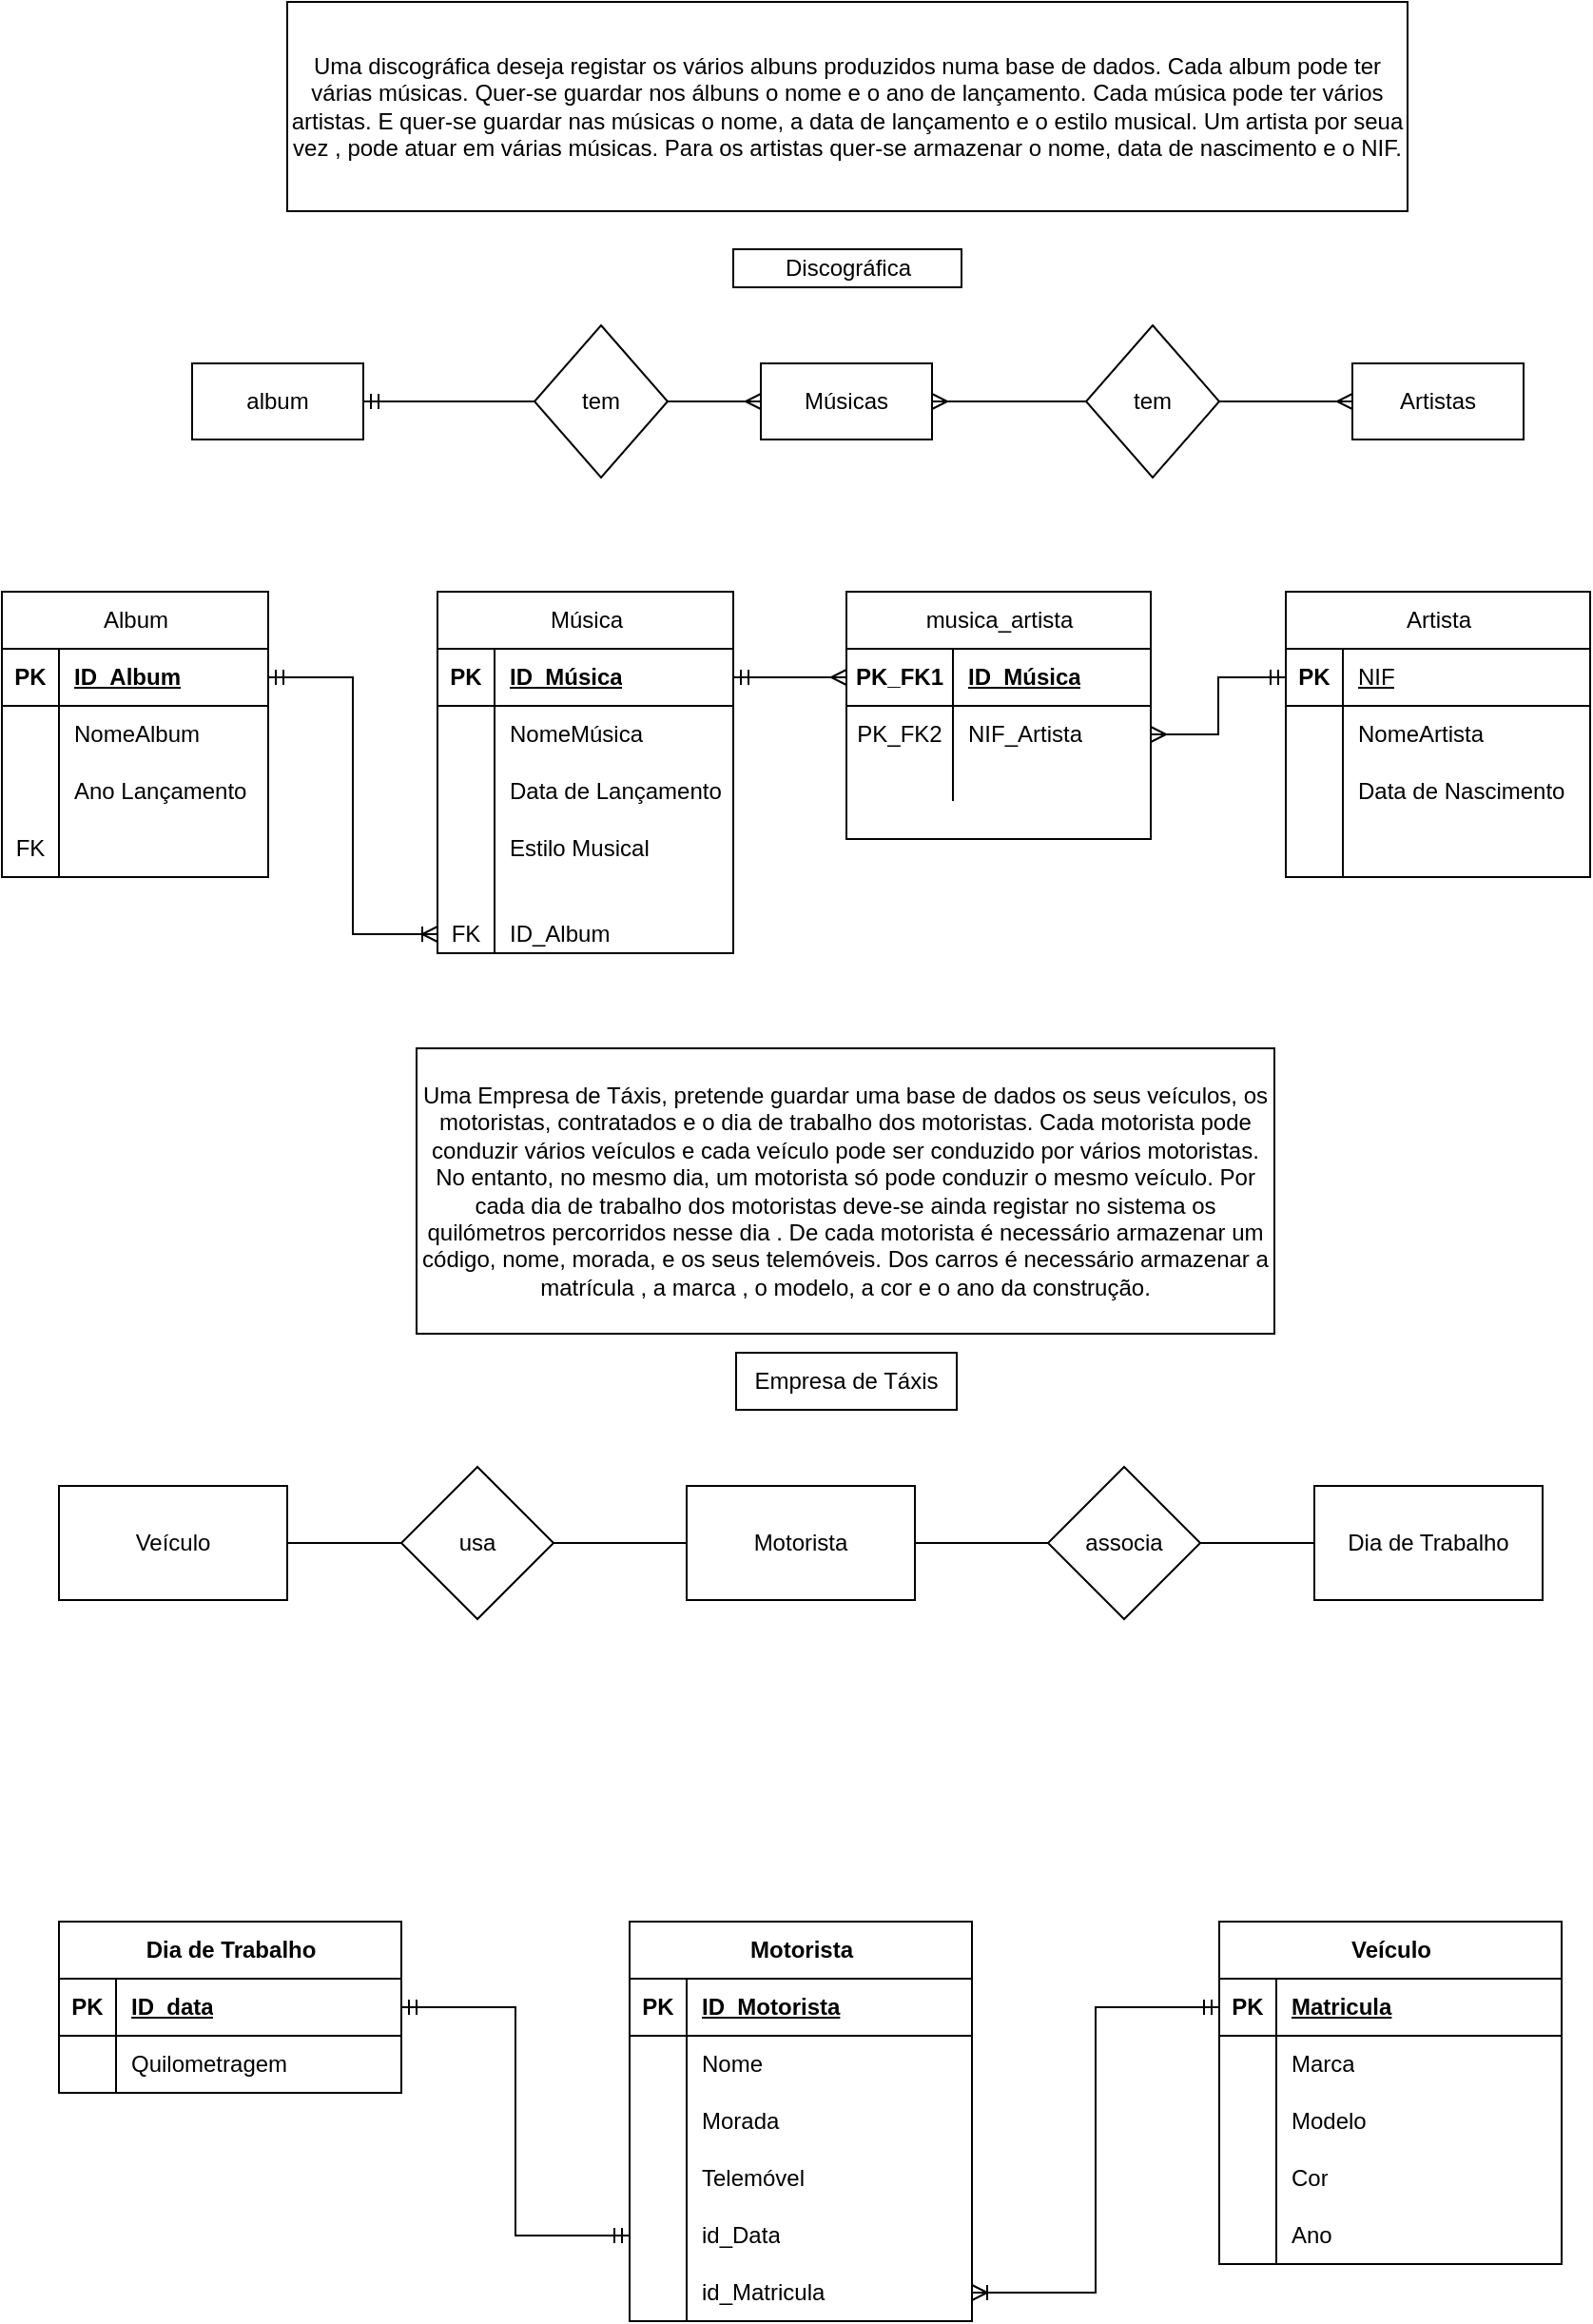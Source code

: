 <mxfile version="24.7.17">
  <diagram name="Página-1" id="7ifWbxD6DGBQljDdi_Ev">
    <mxGraphModel dx="1707" dy="434" grid="1" gridSize="10" guides="1" tooltips="1" connect="1" arrows="1" fold="1" page="1" pageScale="1" pageWidth="827" pageHeight="1169" math="0" shadow="0">
      <root>
        <mxCell id="0" />
        <mxCell id="1" parent="0" />
        <mxCell id="194zBz4yPMXIeNn44Lro-1" value="Uma discográfica deseja registar os vários albuns produzidos numa base de dados. Cada album pode ter várias músicas. Quer-se guardar nos álbuns o nome e o ano de lançamento. Cada música pode ter vários artistas. E quer-se guardar nas músicas o nome, a data de lançamento e o estilo musical. Um artista por seua vez , pode atuar em várias músicas. Para os artistas quer-se armazenar o nome, data de nascimento e o NIF." style="rounded=0;whiteSpace=wrap;html=1;" vertex="1" parent="1">
          <mxGeometry x="120" y="10" width="589" height="110" as="geometry" />
        </mxCell>
        <mxCell id="194zBz4yPMXIeNn44Lro-2" value="Discográfica" style="rounded=0;whiteSpace=wrap;html=1;" vertex="1" parent="1">
          <mxGeometry x="354.5" y="140" width="120" height="20" as="geometry" />
        </mxCell>
        <mxCell id="194zBz4yPMXIeNn44Lro-24" value="&lt;span style=&quot;font-weight: 400; text-wrap: wrap;&quot;&gt;Album&lt;/span&gt;" style="shape=table;startSize=30;container=1;collapsible=1;childLayout=tableLayout;fixedRows=1;rowLines=0;fontStyle=1;align=center;resizeLast=1;html=1;" vertex="1" parent="1">
          <mxGeometry x="-30" y="320" width="140" height="150" as="geometry" />
        </mxCell>
        <mxCell id="194zBz4yPMXIeNn44Lro-25" value="" style="shape=tableRow;horizontal=0;startSize=0;swimlaneHead=0;swimlaneBody=0;fillColor=none;collapsible=0;dropTarget=0;points=[[0,0.5],[1,0.5]];portConstraint=eastwest;top=0;left=0;right=0;bottom=1;" vertex="1" parent="194zBz4yPMXIeNn44Lro-24">
          <mxGeometry y="30" width="140" height="30" as="geometry" />
        </mxCell>
        <mxCell id="194zBz4yPMXIeNn44Lro-26" value="PK" style="shape=partialRectangle;connectable=0;fillColor=none;top=0;left=0;bottom=0;right=0;fontStyle=1;overflow=hidden;whiteSpace=wrap;html=1;" vertex="1" parent="194zBz4yPMXIeNn44Lro-25">
          <mxGeometry width="30" height="30" as="geometry">
            <mxRectangle width="30" height="30" as="alternateBounds" />
          </mxGeometry>
        </mxCell>
        <mxCell id="194zBz4yPMXIeNn44Lro-27" value="ID_Album" style="shape=partialRectangle;connectable=0;fillColor=none;top=0;left=0;bottom=0;right=0;align=left;spacingLeft=6;fontStyle=5;overflow=hidden;whiteSpace=wrap;html=1;" vertex="1" parent="194zBz4yPMXIeNn44Lro-25">
          <mxGeometry x="30" width="110" height="30" as="geometry">
            <mxRectangle width="110" height="30" as="alternateBounds" />
          </mxGeometry>
        </mxCell>
        <mxCell id="194zBz4yPMXIeNn44Lro-28" value="" style="shape=tableRow;horizontal=0;startSize=0;swimlaneHead=0;swimlaneBody=0;fillColor=none;collapsible=0;dropTarget=0;points=[[0,0.5],[1,0.5]];portConstraint=eastwest;top=0;left=0;right=0;bottom=0;" vertex="1" parent="194zBz4yPMXIeNn44Lro-24">
          <mxGeometry y="60" width="140" height="30" as="geometry" />
        </mxCell>
        <mxCell id="194zBz4yPMXIeNn44Lro-29" value="" style="shape=partialRectangle;connectable=0;fillColor=none;top=0;left=0;bottom=0;right=0;editable=1;overflow=hidden;whiteSpace=wrap;html=1;" vertex="1" parent="194zBz4yPMXIeNn44Lro-28">
          <mxGeometry width="30" height="30" as="geometry">
            <mxRectangle width="30" height="30" as="alternateBounds" />
          </mxGeometry>
        </mxCell>
        <mxCell id="194zBz4yPMXIeNn44Lro-30" value="NomeAlbum" style="shape=partialRectangle;connectable=0;fillColor=none;top=0;left=0;bottom=0;right=0;align=left;spacingLeft=6;overflow=hidden;whiteSpace=wrap;html=1;" vertex="1" parent="194zBz4yPMXIeNn44Lro-28">
          <mxGeometry x="30" width="110" height="30" as="geometry">
            <mxRectangle width="110" height="30" as="alternateBounds" />
          </mxGeometry>
        </mxCell>
        <mxCell id="194zBz4yPMXIeNn44Lro-31" value="" style="shape=tableRow;horizontal=0;startSize=0;swimlaneHead=0;swimlaneBody=0;fillColor=none;collapsible=0;dropTarget=0;points=[[0,0.5],[1,0.5]];portConstraint=eastwest;top=0;left=0;right=0;bottom=0;" vertex="1" parent="194zBz4yPMXIeNn44Lro-24">
          <mxGeometry y="90" width="140" height="30" as="geometry" />
        </mxCell>
        <mxCell id="194zBz4yPMXIeNn44Lro-32" value="" style="shape=partialRectangle;connectable=0;fillColor=none;top=0;left=0;bottom=0;right=0;editable=1;overflow=hidden;whiteSpace=wrap;html=1;" vertex="1" parent="194zBz4yPMXIeNn44Lro-31">
          <mxGeometry width="30" height="30" as="geometry">
            <mxRectangle width="30" height="30" as="alternateBounds" />
          </mxGeometry>
        </mxCell>
        <mxCell id="194zBz4yPMXIeNn44Lro-33" value="Ano Lançamento" style="shape=partialRectangle;connectable=0;fillColor=none;top=0;left=0;bottom=0;right=0;align=left;spacingLeft=6;overflow=hidden;whiteSpace=wrap;html=1;" vertex="1" parent="194zBz4yPMXIeNn44Lro-31">
          <mxGeometry x="30" width="110" height="30" as="geometry">
            <mxRectangle width="110" height="30" as="alternateBounds" />
          </mxGeometry>
        </mxCell>
        <mxCell id="194zBz4yPMXIeNn44Lro-34" value="" style="shape=tableRow;horizontal=0;startSize=0;swimlaneHead=0;swimlaneBody=0;fillColor=none;collapsible=0;dropTarget=0;points=[[0,0.5],[1,0.5]];portConstraint=eastwest;top=0;left=0;right=0;bottom=0;" vertex="1" parent="194zBz4yPMXIeNn44Lro-24">
          <mxGeometry y="120" width="140" height="30" as="geometry" />
        </mxCell>
        <mxCell id="194zBz4yPMXIeNn44Lro-35" value="FK" style="shape=partialRectangle;connectable=0;fillColor=none;top=0;left=0;bottom=0;right=0;editable=1;overflow=hidden;whiteSpace=wrap;html=1;" vertex="1" parent="194zBz4yPMXIeNn44Lro-34">
          <mxGeometry width="30" height="30" as="geometry">
            <mxRectangle width="30" height="30" as="alternateBounds" />
          </mxGeometry>
        </mxCell>
        <mxCell id="194zBz4yPMXIeNn44Lro-36" value="" style="shape=partialRectangle;connectable=0;fillColor=none;top=0;left=0;bottom=0;right=0;align=left;spacingLeft=6;overflow=hidden;whiteSpace=wrap;html=1;" vertex="1" parent="194zBz4yPMXIeNn44Lro-34">
          <mxGeometry x="30" width="110" height="30" as="geometry">
            <mxRectangle width="110" height="30" as="alternateBounds" />
          </mxGeometry>
        </mxCell>
        <mxCell id="194zBz4yPMXIeNn44Lro-37" value="&lt;span style=&quot;font-weight: 400; text-wrap: wrap;&quot;&gt;Música&lt;/span&gt;" style="shape=table;startSize=30;container=1;collapsible=1;childLayout=tableLayout;fixedRows=1;rowLines=0;fontStyle=1;align=center;resizeLast=1;html=1;" vertex="1" parent="1">
          <mxGeometry x="199" y="320" width="155.5" height="190" as="geometry" />
        </mxCell>
        <mxCell id="194zBz4yPMXIeNn44Lro-38" value="" style="shape=tableRow;horizontal=0;startSize=0;swimlaneHead=0;swimlaneBody=0;fillColor=none;collapsible=0;dropTarget=0;points=[[0,0.5],[1,0.5]];portConstraint=eastwest;top=0;left=0;right=0;bottom=1;" vertex="1" parent="194zBz4yPMXIeNn44Lro-37">
          <mxGeometry y="30" width="155.5" height="30" as="geometry" />
        </mxCell>
        <mxCell id="194zBz4yPMXIeNn44Lro-39" value="PK" style="shape=partialRectangle;connectable=0;fillColor=none;top=0;left=0;bottom=0;right=0;fontStyle=1;overflow=hidden;whiteSpace=wrap;html=1;" vertex="1" parent="194zBz4yPMXIeNn44Lro-38">
          <mxGeometry width="30" height="30" as="geometry">
            <mxRectangle width="30" height="30" as="alternateBounds" />
          </mxGeometry>
        </mxCell>
        <mxCell id="194zBz4yPMXIeNn44Lro-40" value="ID_Música" style="shape=partialRectangle;connectable=0;fillColor=none;top=0;left=0;bottom=0;right=0;align=left;spacingLeft=6;fontStyle=5;overflow=hidden;whiteSpace=wrap;html=1;" vertex="1" parent="194zBz4yPMXIeNn44Lro-38">
          <mxGeometry x="30" width="125.5" height="30" as="geometry">
            <mxRectangle width="125.5" height="30" as="alternateBounds" />
          </mxGeometry>
        </mxCell>
        <mxCell id="194zBz4yPMXIeNn44Lro-41" value="" style="shape=tableRow;horizontal=0;startSize=0;swimlaneHead=0;swimlaneBody=0;fillColor=none;collapsible=0;dropTarget=0;points=[[0,0.5],[1,0.5]];portConstraint=eastwest;top=0;left=0;right=0;bottom=0;" vertex="1" parent="194zBz4yPMXIeNn44Lro-37">
          <mxGeometry y="60" width="155.5" height="30" as="geometry" />
        </mxCell>
        <mxCell id="194zBz4yPMXIeNn44Lro-42" value="" style="shape=partialRectangle;connectable=0;fillColor=none;top=0;left=0;bottom=0;right=0;editable=1;overflow=hidden;whiteSpace=wrap;html=1;" vertex="1" parent="194zBz4yPMXIeNn44Lro-41">
          <mxGeometry width="30" height="30" as="geometry">
            <mxRectangle width="30" height="30" as="alternateBounds" />
          </mxGeometry>
        </mxCell>
        <mxCell id="194zBz4yPMXIeNn44Lro-43" value="NomeMúsica" style="shape=partialRectangle;connectable=0;fillColor=none;top=0;left=0;bottom=0;right=0;align=left;spacingLeft=6;overflow=hidden;whiteSpace=wrap;html=1;" vertex="1" parent="194zBz4yPMXIeNn44Lro-41">
          <mxGeometry x="30" width="125.5" height="30" as="geometry">
            <mxRectangle width="125.5" height="30" as="alternateBounds" />
          </mxGeometry>
        </mxCell>
        <mxCell id="194zBz4yPMXIeNn44Lro-44" value="" style="shape=tableRow;horizontal=0;startSize=0;swimlaneHead=0;swimlaneBody=0;fillColor=none;collapsible=0;dropTarget=0;points=[[0,0.5],[1,0.5]];portConstraint=eastwest;top=0;left=0;right=0;bottom=0;" vertex="1" parent="194zBz4yPMXIeNn44Lro-37">
          <mxGeometry y="90" width="155.5" height="30" as="geometry" />
        </mxCell>
        <mxCell id="194zBz4yPMXIeNn44Lro-45" value="" style="shape=partialRectangle;connectable=0;fillColor=none;top=0;left=0;bottom=0;right=0;editable=1;overflow=hidden;whiteSpace=wrap;html=1;" vertex="1" parent="194zBz4yPMXIeNn44Lro-44">
          <mxGeometry width="30" height="30" as="geometry">
            <mxRectangle width="30" height="30" as="alternateBounds" />
          </mxGeometry>
        </mxCell>
        <mxCell id="194zBz4yPMXIeNn44Lro-46" value="Data de Lançamento" style="shape=partialRectangle;connectable=0;fillColor=none;top=0;left=0;bottom=0;right=0;align=left;spacingLeft=6;overflow=hidden;whiteSpace=wrap;html=1;" vertex="1" parent="194zBz4yPMXIeNn44Lro-44">
          <mxGeometry x="30" width="125.5" height="30" as="geometry">
            <mxRectangle width="125.5" height="30" as="alternateBounds" />
          </mxGeometry>
        </mxCell>
        <mxCell id="194zBz4yPMXIeNn44Lro-47" value="" style="shape=tableRow;horizontal=0;startSize=0;swimlaneHead=0;swimlaneBody=0;fillColor=none;collapsible=0;dropTarget=0;points=[[0,0.5],[1,0.5]];portConstraint=eastwest;top=0;left=0;right=0;bottom=0;" vertex="1" parent="194zBz4yPMXIeNn44Lro-37">
          <mxGeometry y="120" width="155.5" height="30" as="geometry" />
        </mxCell>
        <mxCell id="194zBz4yPMXIeNn44Lro-48" value="" style="shape=partialRectangle;connectable=0;fillColor=none;top=0;left=0;bottom=0;right=0;editable=1;overflow=hidden;whiteSpace=wrap;html=1;" vertex="1" parent="194zBz4yPMXIeNn44Lro-47">
          <mxGeometry width="30" height="30" as="geometry">
            <mxRectangle width="30" height="30" as="alternateBounds" />
          </mxGeometry>
        </mxCell>
        <mxCell id="194zBz4yPMXIeNn44Lro-49" value="Estilo Musical" style="shape=partialRectangle;connectable=0;fillColor=none;top=0;left=0;bottom=0;right=0;align=left;spacingLeft=6;overflow=hidden;whiteSpace=wrap;html=1;" vertex="1" parent="194zBz4yPMXIeNn44Lro-47">
          <mxGeometry x="30" width="125.5" height="30" as="geometry">
            <mxRectangle width="125.5" height="30" as="alternateBounds" />
          </mxGeometry>
        </mxCell>
        <mxCell id="194zBz4yPMXIeNn44Lro-90" value="" style="shape=tableRow;horizontal=0;startSize=0;swimlaneHead=0;swimlaneBody=0;fillColor=none;collapsible=0;dropTarget=0;points=[[0,0.5],[1,0.5]];portConstraint=eastwest;top=0;left=0;right=0;bottom=0;" vertex="1" parent="194zBz4yPMXIeNn44Lro-37">
          <mxGeometry y="150" width="155.5" height="20" as="geometry" />
        </mxCell>
        <mxCell id="194zBz4yPMXIeNn44Lro-91" value="" style="shape=partialRectangle;connectable=0;fillColor=none;top=0;left=0;bottom=0;right=0;editable=1;overflow=hidden;whiteSpace=wrap;html=1;" vertex="1" parent="194zBz4yPMXIeNn44Lro-90">
          <mxGeometry width="30" height="20" as="geometry">
            <mxRectangle width="30" height="20" as="alternateBounds" />
          </mxGeometry>
        </mxCell>
        <mxCell id="194zBz4yPMXIeNn44Lro-92" value="" style="shape=partialRectangle;connectable=0;fillColor=none;top=0;left=0;bottom=0;right=0;align=left;spacingLeft=6;overflow=hidden;whiteSpace=wrap;html=1;" vertex="1" parent="194zBz4yPMXIeNn44Lro-90">
          <mxGeometry x="30" width="125.5" height="20" as="geometry">
            <mxRectangle width="125.5" height="20" as="alternateBounds" />
          </mxGeometry>
        </mxCell>
        <mxCell id="194zBz4yPMXIeNn44Lro-190" value="" style="shape=tableRow;horizontal=0;startSize=0;swimlaneHead=0;swimlaneBody=0;fillColor=none;collapsible=0;dropTarget=0;points=[[0,0.5],[1,0.5]];portConstraint=eastwest;top=0;left=0;right=0;bottom=0;" vertex="1" parent="194zBz4yPMXIeNn44Lro-37">
          <mxGeometry y="170" width="155.5" height="20" as="geometry" />
        </mxCell>
        <mxCell id="194zBz4yPMXIeNn44Lro-191" value="FK" style="shape=partialRectangle;connectable=0;fillColor=none;top=0;left=0;bottom=0;right=0;editable=1;overflow=hidden;whiteSpace=wrap;html=1;" vertex="1" parent="194zBz4yPMXIeNn44Lro-190">
          <mxGeometry width="30" height="20" as="geometry">
            <mxRectangle width="30" height="20" as="alternateBounds" />
          </mxGeometry>
        </mxCell>
        <mxCell id="194zBz4yPMXIeNn44Lro-192" value="ID_Album" style="shape=partialRectangle;connectable=0;fillColor=none;top=0;left=0;bottom=0;right=0;align=left;spacingLeft=6;overflow=hidden;whiteSpace=wrap;html=1;" vertex="1" parent="194zBz4yPMXIeNn44Lro-190">
          <mxGeometry x="30" width="125.5" height="20" as="geometry">
            <mxRectangle width="125.5" height="20" as="alternateBounds" />
          </mxGeometry>
        </mxCell>
        <mxCell id="194zBz4yPMXIeNn44Lro-50" value="&lt;span style=&quot;font-weight: 400; text-wrap: wrap;&quot;&gt;Artista&lt;/span&gt;" style="shape=table;startSize=30;container=1;collapsible=1;childLayout=tableLayout;fixedRows=1;rowLines=0;fontStyle=1;align=center;resizeLast=1;html=1;" vertex="1" parent="1">
          <mxGeometry x="645" y="320" width="160" height="150" as="geometry" />
        </mxCell>
        <mxCell id="194zBz4yPMXIeNn44Lro-51" value="" style="shape=tableRow;horizontal=0;startSize=0;swimlaneHead=0;swimlaneBody=0;fillColor=none;collapsible=0;dropTarget=0;points=[[0,0.5],[1,0.5]];portConstraint=eastwest;top=0;left=0;right=0;bottom=1;" vertex="1" parent="194zBz4yPMXIeNn44Lro-50">
          <mxGeometry y="30" width="160" height="30" as="geometry" />
        </mxCell>
        <mxCell id="194zBz4yPMXIeNn44Lro-52" value="PK" style="shape=partialRectangle;connectable=0;fillColor=none;top=0;left=0;bottom=0;right=0;fontStyle=1;overflow=hidden;whiteSpace=wrap;html=1;" vertex="1" parent="194zBz4yPMXIeNn44Lro-51">
          <mxGeometry width="30" height="30" as="geometry">
            <mxRectangle width="30" height="30" as="alternateBounds" />
          </mxGeometry>
        </mxCell>
        <mxCell id="194zBz4yPMXIeNn44Lro-53" value="&lt;span style=&quot;font-weight: 400;&quot;&gt;NIF&lt;/span&gt;" style="shape=partialRectangle;connectable=0;fillColor=none;top=0;left=0;bottom=0;right=0;align=left;spacingLeft=6;fontStyle=5;overflow=hidden;whiteSpace=wrap;html=1;" vertex="1" parent="194zBz4yPMXIeNn44Lro-51">
          <mxGeometry x="30" width="130" height="30" as="geometry">
            <mxRectangle width="130" height="30" as="alternateBounds" />
          </mxGeometry>
        </mxCell>
        <mxCell id="194zBz4yPMXIeNn44Lro-54" value="" style="shape=tableRow;horizontal=0;startSize=0;swimlaneHead=0;swimlaneBody=0;fillColor=none;collapsible=0;dropTarget=0;points=[[0,0.5],[1,0.5]];portConstraint=eastwest;top=0;left=0;right=0;bottom=0;" vertex="1" parent="194zBz4yPMXIeNn44Lro-50">
          <mxGeometry y="60" width="160" height="30" as="geometry" />
        </mxCell>
        <mxCell id="194zBz4yPMXIeNn44Lro-55" value="" style="shape=partialRectangle;connectable=0;fillColor=none;top=0;left=0;bottom=0;right=0;editable=1;overflow=hidden;whiteSpace=wrap;html=1;" vertex="1" parent="194zBz4yPMXIeNn44Lro-54">
          <mxGeometry width="30" height="30" as="geometry">
            <mxRectangle width="30" height="30" as="alternateBounds" />
          </mxGeometry>
        </mxCell>
        <mxCell id="194zBz4yPMXIeNn44Lro-56" value="NomeArtista" style="shape=partialRectangle;connectable=0;fillColor=none;top=0;left=0;bottom=0;right=0;align=left;spacingLeft=6;overflow=hidden;whiteSpace=wrap;html=1;" vertex="1" parent="194zBz4yPMXIeNn44Lro-54">
          <mxGeometry x="30" width="130" height="30" as="geometry">
            <mxRectangle width="130" height="30" as="alternateBounds" />
          </mxGeometry>
        </mxCell>
        <mxCell id="194zBz4yPMXIeNn44Lro-57" value="" style="shape=tableRow;horizontal=0;startSize=0;swimlaneHead=0;swimlaneBody=0;fillColor=none;collapsible=0;dropTarget=0;points=[[0,0.5],[1,0.5]];portConstraint=eastwest;top=0;left=0;right=0;bottom=0;" vertex="1" parent="194zBz4yPMXIeNn44Lro-50">
          <mxGeometry y="90" width="160" height="30" as="geometry" />
        </mxCell>
        <mxCell id="194zBz4yPMXIeNn44Lro-58" value="" style="shape=partialRectangle;connectable=0;fillColor=none;top=0;left=0;bottom=0;right=0;editable=1;overflow=hidden;whiteSpace=wrap;html=1;" vertex="1" parent="194zBz4yPMXIeNn44Lro-57">
          <mxGeometry width="30" height="30" as="geometry">
            <mxRectangle width="30" height="30" as="alternateBounds" />
          </mxGeometry>
        </mxCell>
        <mxCell id="194zBz4yPMXIeNn44Lro-59" value="Data de Nascimento" style="shape=partialRectangle;connectable=0;fillColor=none;top=0;left=0;bottom=0;right=0;align=left;spacingLeft=6;overflow=hidden;whiteSpace=wrap;html=1;" vertex="1" parent="194zBz4yPMXIeNn44Lro-57">
          <mxGeometry x="30" width="130" height="30" as="geometry">
            <mxRectangle width="130" height="30" as="alternateBounds" />
          </mxGeometry>
        </mxCell>
        <mxCell id="194zBz4yPMXIeNn44Lro-60" value="" style="shape=tableRow;horizontal=0;startSize=0;swimlaneHead=0;swimlaneBody=0;fillColor=none;collapsible=0;dropTarget=0;points=[[0,0.5],[1,0.5]];portConstraint=eastwest;top=0;left=0;right=0;bottom=0;" vertex="1" parent="194zBz4yPMXIeNn44Lro-50">
          <mxGeometry y="120" width="160" height="30" as="geometry" />
        </mxCell>
        <mxCell id="194zBz4yPMXIeNn44Lro-61" value="" style="shape=partialRectangle;connectable=0;fillColor=none;top=0;left=0;bottom=0;right=0;editable=1;overflow=hidden;whiteSpace=wrap;html=1;" vertex="1" parent="194zBz4yPMXIeNn44Lro-60">
          <mxGeometry width="30" height="30" as="geometry">
            <mxRectangle width="30" height="30" as="alternateBounds" />
          </mxGeometry>
        </mxCell>
        <mxCell id="194zBz4yPMXIeNn44Lro-62" value="" style="shape=partialRectangle;connectable=0;fillColor=none;top=0;left=0;bottom=0;right=0;align=left;spacingLeft=6;overflow=hidden;whiteSpace=wrap;html=1;" vertex="1" parent="194zBz4yPMXIeNn44Lro-60">
          <mxGeometry x="30" width="130" height="30" as="geometry">
            <mxRectangle width="130" height="30" as="alternateBounds" />
          </mxGeometry>
        </mxCell>
        <mxCell id="194zBz4yPMXIeNn44Lro-63" value="album" style="rounded=0;whiteSpace=wrap;html=1;" vertex="1" parent="1">
          <mxGeometry x="70" y="200" width="90" height="40" as="geometry" />
        </mxCell>
        <mxCell id="194zBz4yPMXIeNn44Lro-70" value="" style="edgeStyle=orthogonalEdgeStyle;rounded=0;orthogonalLoop=1;jettySize=auto;html=1;endArrow=none;endFill=0;startArrow=ERmany;startFill=0;" edge="1" parent="1" source="194zBz4yPMXIeNn44Lro-64" target="194zBz4yPMXIeNn44Lro-67">
          <mxGeometry relative="1" as="geometry" />
        </mxCell>
        <mxCell id="194zBz4yPMXIeNn44Lro-64" value="Músicas" style="rounded=0;whiteSpace=wrap;html=1;" vertex="1" parent="1">
          <mxGeometry x="369" y="200" width="90" height="40" as="geometry" />
        </mxCell>
        <mxCell id="194zBz4yPMXIeNn44Lro-71" value="" style="edgeStyle=orthogonalEdgeStyle;rounded=0;orthogonalLoop=1;jettySize=auto;html=1;startArrow=ERmany;startFill=0;endArrow=none;endFill=0;" edge="1" parent="1" source="194zBz4yPMXIeNn44Lro-65" target="194zBz4yPMXIeNn44Lro-67">
          <mxGeometry relative="1" as="geometry" />
        </mxCell>
        <mxCell id="194zBz4yPMXIeNn44Lro-65" value="Artistas" style="rounded=0;whiteSpace=wrap;html=1;" vertex="1" parent="1">
          <mxGeometry x="680" y="200" width="90" height="40" as="geometry" />
        </mxCell>
        <mxCell id="194zBz4yPMXIeNn44Lro-68" value="" style="edgeStyle=orthogonalEdgeStyle;rounded=0;orthogonalLoop=1;jettySize=auto;html=1;endArrow=ERmandOne;endFill=0;" edge="1" parent="1" source="194zBz4yPMXIeNn44Lro-66" target="194zBz4yPMXIeNn44Lro-63">
          <mxGeometry relative="1" as="geometry" />
        </mxCell>
        <mxCell id="194zBz4yPMXIeNn44Lro-69" value="" style="edgeStyle=orthogonalEdgeStyle;rounded=0;orthogonalLoop=1;jettySize=auto;html=1;endArrow=ERmany;endFill=0;" edge="1" parent="1" source="194zBz4yPMXIeNn44Lro-66" target="194zBz4yPMXIeNn44Lro-64">
          <mxGeometry relative="1" as="geometry" />
        </mxCell>
        <mxCell id="194zBz4yPMXIeNn44Lro-66" value="tem" style="rhombus;whiteSpace=wrap;html=1;" vertex="1" parent="1">
          <mxGeometry x="250" y="180" width="70" height="80" as="geometry" />
        </mxCell>
        <mxCell id="194zBz4yPMXIeNn44Lro-67" value="tem" style="rhombus;whiteSpace=wrap;html=1;" vertex="1" parent="1">
          <mxGeometry x="540" y="180" width="70" height="80" as="geometry" />
        </mxCell>
        <mxCell id="194zBz4yPMXIeNn44Lro-73" value="&lt;span style=&quot;font-weight: 400; text-wrap: wrap;&quot;&gt;musica_artista&lt;/span&gt;" style="shape=table;startSize=30;container=1;collapsible=1;childLayout=tableLayout;fixedRows=1;rowLines=0;fontStyle=1;align=center;resizeLast=1;html=1;" vertex="1" parent="1">
          <mxGeometry x="414" y="320" width="160" height="130" as="geometry" />
        </mxCell>
        <mxCell id="194zBz4yPMXIeNn44Lro-74" value="" style="shape=tableRow;horizontal=0;startSize=0;swimlaneHead=0;swimlaneBody=0;fillColor=none;collapsible=0;dropTarget=0;points=[[0,0.5],[1,0.5]];portConstraint=eastwest;top=0;left=0;right=0;bottom=1;" vertex="1" parent="194zBz4yPMXIeNn44Lro-73">
          <mxGeometry y="30" width="160" height="30" as="geometry" />
        </mxCell>
        <mxCell id="194zBz4yPMXIeNn44Lro-75" value="PK_FK1" style="shape=partialRectangle;connectable=0;fillColor=none;top=0;left=0;bottom=0;right=0;fontStyle=1;overflow=hidden;whiteSpace=wrap;html=1;" vertex="1" parent="194zBz4yPMXIeNn44Lro-74">
          <mxGeometry width="56" height="30" as="geometry">
            <mxRectangle width="56" height="30" as="alternateBounds" />
          </mxGeometry>
        </mxCell>
        <mxCell id="194zBz4yPMXIeNn44Lro-76" value="ID_Música" style="shape=partialRectangle;connectable=0;fillColor=none;top=0;left=0;bottom=0;right=0;align=left;spacingLeft=6;fontStyle=5;overflow=hidden;whiteSpace=wrap;html=1;" vertex="1" parent="194zBz4yPMXIeNn44Lro-74">
          <mxGeometry x="56" width="104" height="30" as="geometry">
            <mxRectangle width="104" height="30" as="alternateBounds" />
          </mxGeometry>
        </mxCell>
        <mxCell id="194zBz4yPMXIeNn44Lro-77" value="" style="shape=tableRow;horizontal=0;startSize=0;swimlaneHead=0;swimlaneBody=0;fillColor=none;collapsible=0;dropTarget=0;points=[[0,0.5],[1,0.5]];portConstraint=eastwest;top=0;left=0;right=0;bottom=0;" vertex="1" parent="194zBz4yPMXIeNn44Lro-73">
          <mxGeometry y="60" width="160" height="30" as="geometry" />
        </mxCell>
        <mxCell id="194zBz4yPMXIeNn44Lro-78" value="PK_FK2" style="shape=partialRectangle;connectable=0;fillColor=none;top=0;left=0;bottom=0;right=0;editable=1;overflow=hidden;whiteSpace=wrap;html=1;" vertex="1" parent="194zBz4yPMXIeNn44Lro-77">
          <mxGeometry width="56" height="30" as="geometry">
            <mxRectangle width="56" height="30" as="alternateBounds" />
          </mxGeometry>
        </mxCell>
        <mxCell id="194zBz4yPMXIeNn44Lro-79" value="NIF_Artista" style="shape=partialRectangle;connectable=0;fillColor=none;top=0;left=0;bottom=0;right=0;align=left;spacingLeft=6;overflow=hidden;whiteSpace=wrap;html=1;" vertex="1" parent="194zBz4yPMXIeNn44Lro-77">
          <mxGeometry x="56" width="104" height="30" as="geometry">
            <mxRectangle width="104" height="30" as="alternateBounds" />
          </mxGeometry>
        </mxCell>
        <mxCell id="194zBz4yPMXIeNn44Lro-80" value="" style="shape=tableRow;horizontal=0;startSize=0;swimlaneHead=0;swimlaneBody=0;fillColor=none;collapsible=0;dropTarget=0;points=[[0,0.5],[1,0.5]];portConstraint=eastwest;top=0;left=0;right=0;bottom=0;" vertex="1" parent="194zBz4yPMXIeNn44Lro-73">
          <mxGeometry y="90" width="160" height="20" as="geometry" />
        </mxCell>
        <mxCell id="194zBz4yPMXIeNn44Lro-81" value="" style="shape=partialRectangle;connectable=0;fillColor=none;top=0;left=0;bottom=0;right=0;editable=1;overflow=hidden;whiteSpace=wrap;html=1;" vertex="1" parent="194zBz4yPMXIeNn44Lro-80">
          <mxGeometry width="56" height="20" as="geometry">
            <mxRectangle width="56" height="20" as="alternateBounds" />
          </mxGeometry>
        </mxCell>
        <mxCell id="194zBz4yPMXIeNn44Lro-82" value="" style="shape=partialRectangle;connectable=0;fillColor=none;top=0;left=0;bottom=0;right=0;align=left;spacingLeft=6;overflow=hidden;whiteSpace=wrap;html=1;" vertex="1" parent="194zBz4yPMXIeNn44Lro-80">
          <mxGeometry x="56" width="104" height="20" as="geometry">
            <mxRectangle width="104" height="20" as="alternateBounds" />
          </mxGeometry>
        </mxCell>
        <mxCell id="194zBz4yPMXIeNn44Lro-87" style="edgeStyle=orthogonalEdgeStyle;rounded=0;orthogonalLoop=1;jettySize=auto;html=1;endArrow=ERmany;endFill=0;startArrow=ERmandOne;startFill=0;" edge="1" parent="1" source="194zBz4yPMXIeNn44Lro-51" target="194zBz4yPMXIeNn44Lro-77">
          <mxGeometry relative="1" as="geometry" />
        </mxCell>
        <mxCell id="194zBz4yPMXIeNn44Lro-88" style="edgeStyle=orthogonalEdgeStyle;rounded=0;orthogonalLoop=1;jettySize=auto;html=1;entryX=1;entryY=0.5;entryDx=0;entryDy=0;endArrow=ERmandOne;endFill=0;startArrow=ERmany;startFill=0;" edge="1" parent="1" source="194zBz4yPMXIeNn44Lro-74" target="194zBz4yPMXIeNn44Lro-38">
          <mxGeometry relative="1" as="geometry" />
        </mxCell>
        <mxCell id="194zBz4yPMXIeNn44Lro-193" style="edgeStyle=orthogonalEdgeStyle;rounded=0;orthogonalLoop=1;jettySize=auto;html=1;entryX=0;entryY=0.5;entryDx=0;entryDy=0;startArrow=ERmandOne;startFill=0;endArrow=ERoneToMany;endFill=0;" edge="1" parent="1" source="194zBz4yPMXIeNn44Lro-25" target="194zBz4yPMXIeNn44Lro-190">
          <mxGeometry relative="1" as="geometry" />
        </mxCell>
        <mxCell id="194zBz4yPMXIeNn44Lro-194" value="Uma Empresa de Táxis, pretende guardar uma base de dados os seus veículos, os motoristas, contratados e o dia de trabalho dos motoristas. Cada motorista pode conduzir vários veículos e cada veículo pode ser conduzido por vários motoristas. No entanto, no mesmo dia, um motorista só pode conduzir o mesmo veículo. Por cada dia de trabalho dos motoristas deve-se ainda registar no sistema os quilómetros percorridos nesse dia . De cada motorista é necessário armazenar um código, nome, morada, e os seus telemóveis. Dos carros é necessário armazenar a matrícula , a marca , o modelo, a cor e o ano da construção." style="rounded=0;whiteSpace=wrap;html=1;" vertex="1" parent="1">
          <mxGeometry x="188" y="560" width="451" height="150" as="geometry" />
        </mxCell>
        <mxCell id="194zBz4yPMXIeNn44Lro-195" value="Empresa de Táxis" style="rounded=0;whiteSpace=wrap;html=1;" vertex="1" parent="1">
          <mxGeometry x="356" y="720" width="116" height="30" as="geometry" />
        </mxCell>
        <mxCell id="194zBz4yPMXIeNn44Lro-196" value="Motorista" style="shape=table;startSize=30;container=1;collapsible=1;childLayout=tableLayout;fixedRows=1;rowLines=0;fontStyle=1;align=center;resizeLast=1;html=1;" vertex="1" parent="1">
          <mxGeometry x="300" y="1019" width="180" height="210" as="geometry" />
        </mxCell>
        <mxCell id="194zBz4yPMXIeNn44Lro-197" value="" style="shape=tableRow;horizontal=0;startSize=0;swimlaneHead=0;swimlaneBody=0;fillColor=none;collapsible=0;dropTarget=0;points=[[0,0.5],[1,0.5]];portConstraint=eastwest;top=0;left=0;right=0;bottom=1;" vertex="1" parent="194zBz4yPMXIeNn44Lro-196">
          <mxGeometry y="30" width="180" height="30" as="geometry" />
        </mxCell>
        <mxCell id="194zBz4yPMXIeNn44Lro-198" value="PK" style="shape=partialRectangle;connectable=0;fillColor=none;top=0;left=0;bottom=0;right=0;fontStyle=1;overflow=hidden;whiteSpace=wrap;html=1;" vertex="1" parent="194zBz4yPMXIeNn44Lro-197">
          <mxGeometry width="30" height="30" as="geometry">
            <mxRectangle width="30" height="30" as="alternateBounds" />
          </mxGeometry>
        </mxCell>
        <mxCell id="194zBz4yPMXIeNn44Lro-199" value="ID_Motorista" style="shape=partialRectangle;connectable=0;fillColor=none;top=0;left=0;bottom=0;right=0;align=left;spacingLeft=6;fontStyle=5;overflow=hidden;whiteSpace=wrap;html=1;" vertex="1" parent="194zBz4yPMXIeNn44Lro-197">
          <mxGeometry x="30" width="150" height="30" as="geometry">
            <mxRectangle width="150" height="30" as="alternateBounds" />
          </mxGeometry>
        </mxCell>
        <mxCell id="194zBz4yPMXIeNn44Lro-200" value="" style="shape=tableRow;horizontal=0;startSize=0;swimlaneHead=0;swimlaneBody=0;fillColor=none;collapsible=0;dropTarget=0;points=[[0,0.5],[1,0.5]];portConstraint=eastwest;top=0;left=0;right=0;bottom=0;" vertex="1" parent="194zBz4yPMXIeNn44Lro-196">
          <mxGeometry y="60" width="180" height="30" as="geometry" />
        </mxCell>
        <mxCell id="194zBz4yPMXIeNn44Lro-201" value="" style="shape=partialRectangle;connectable=0;fillColor=none;top=0;left=0;bottom=0;right=0;editable=1;overflow=hidden;whiteSpace=wrap;html=1;" vertex="1" parent="194zBz4yPMXIeNn44Lro-200">
          <mxGeometry width="30" height="30" as="geometry">
            <mxRectangle width="30" height="30" as="alternateBounds" />
          </mxGeometry>
        </mxCell>
        <mxCell id="194zBz4yPMXIeNn44Lro-202" value="Nome&lt;span style=&quot;white-space: pre;&quot;&gt;&#x9;&lt;/span&gt;" style="shape=partialRectangle;connectable=0;fillColor=none;top=0;left=0;bottom=0;right=0;align=left;spacingLeft=6;overflow=hidden;whiteSpace=wrap;html=1;" vertex="1" parent="194zBz4yPMXIeNn44Lro-200">
          <mxGeometry x="30" width="150" height="30" as="geometry">
            <mxRectangle width="150" height="30" as="alternateBounds" />
          </mxGeometry>
        </mxCell>
        <mxCell id="194zBz4yPMXIeNn44Lro-203" value="" style="shape=tableRow;horizontal=0;startSize=0;swimlaneHead=0;swimlaneBody=0;fillColor=none;collapsible=0;dropTarget=0;points=[[0,0.5],[1,0.5]];portConstraint=eastwest;top=0;left=0;right=0;bottom=0;" vertex="1" parent="194zBz4yPMXIeNn44Lro-196">
          <mxGeometry y="90" width="180" height="30" as="geometry" />
        </mxCell>
        <mxCell id="194zBz4yPMXIeNn44Lro-204" value="" style="shape=partialRectangle;connectable=0;fillColor=none;top=0;left=0;bottom=0;right=0;editable=1;overflow=hidden;whiteSpace=wrap;html=1;" vertex="1" parent="194zBz4yPMXIeNn44Lro-203">
          <mxGeometry width="30" height="30" as="geometry">
            <mxRectangle width="30" height="30" as="alternateBounds" />
          </mxGeometry>
        </mxCell>
        <mxCell id="194zBz4yPMXIeNn44Lro-205" value="Morada" style="shape=partialRectangle;connectable=0;fillColor=none;top=0;left=0;bottom=0;right=0;align=left;spacingLeft=6;overflow=hidden;whiteSpace=wrap;html=1;" vertex="1" parent="194zBz4yPMXIeNn44Lro-203">
          <mxGeometry x="30" width="150" height="30" as="geometry">
            <mxRectangle width="150" height="30" as="alternateBounds" />
          </mxGeometry>
        </mxCell>
        <mxCell id="194zBz4yPMXIeNn44Lro-206" value="" style="shape=tableRow;horizontal=0;startSize=0;swimlaneHead=0;swimlaneBody=0;fillColor=none;collapsible=0;dropTarget=0;points=[[0,0.5],[1,0.5]];portConstraint=eastwest;top=0;left=0;right=0;bottom=0;" vertex="1" parent="194zBz4yPMXIeNn44Lro-196">
          <mxGeometry y="120" width="180" height="30" as="geometry" />
        </mxCell>
        <mxCell id="194zBz4yPMXIeNn44Lro-207" value="" style="shape=partialRectangle;connectable=0;fillColor=none;top=0;left=0;bottom=0;right=0;editable=1;overflow=hidden;whiteSpace=wrap;html=1;" vertex="1" parent="194zBz4yPMXIeNn44Lro-206">
          <mxGeometry width="30" height="30" as="geometry">
            <mxRectangle width="30" height="30" as="alternateBounds" />
          </mxGeometry>
        </mxCell>
        <mxCell id="194zBz4yPMXIeNn44Lro-208" value="Telemóvel" style="shape=partialRectangle;connectable=0;fillColor=none;top=0;left=0;bottom=0;right=0;align=left;spacingLeft=6;overflow=hidden;whiteSpace=wrap;html=1;" vertex="1" parent="194zBz4yPMXIeNn44Lro-206">
          <mxGeometry x="30" width="150" height="30" as="geometry">
            <mxRectangle width="150" height="30" as="alternateBounds" />
          </mxGeometry>
        </mxCell>
        <mxCell id="194zBz4yPMXIeNn44Lro-263" value="" style="shape=tableRow;horizontal=0;startSize=0;swimlaneHead=0;swimlaneBody=0;fillColor=none;collapsible=0;dropTarget=0;points=[[0,0.5],[1,0.5]];portConstraint=eastwest;top=0;left=0;right=0;bottom=0;" vertex="1" parent="194zBz4yPMXIeNn44Lro-196">
          <mxGeometry y="150" width="180" height="30" as="geometry" />
        </mxCell>
        <mxCell id="194zBz4yPMXIeNn44Lro-264" value="" style="shape=partialRectangle;connectable=0;fillColor=none;top=0;left=0;bottom=0;right=0;editable=1;overflow=hidden;whiteSpace=wrap;html=1;" vertex="1" parent="194zBz4yPMXIeNn44Lro-263">
          <mxGeometry width="30" height="30" as="geometry">
            <mxRectangle width="30" height="30" as="alternateBounds" />
          </mxGeometry>
        </mxCell>
        <mxCell id="194zBz4yPMXIeNn44Lro-265" value="id_Data" style="shape=partialRectangle;connectable=0;fillColor=none;top=0;left=0;bottom=0;right=0;align=left;spacingLeft=6;overflow=hidden;whiteSpace=wrap;html=1;" vertex="1" parent="194zBz4yPMXIeNn44Lro-263">
          <mxGeometry x="30" width="150" height="30" as="geometry">
            <mxRectangle width="150" height="30" as="alternateBounds" />
          </mxGeometry>
        </mxCell>
        <mxCell id="194zBz4yPMXIeNn44Lro-266" value="" style="shape=tableRow;horizontal=0;startSize=0;swimlaneHead=0;swimlaneBody=0;fillColor=none;collapsible=0;dropTarget=0;points=[[0,0.5],[1,0.5]];portConstraint=eastwest;top=0;left=0;right=0;bottom=0;" vertex="1" parent="194zBz4yPMXIeNn44Lro-196">
          <mxGeometry y="180" width="180" height="30" as="geometry" />
        </mxCell>
        <mxCell id="194zBz4yPMXIeNn44Lro-267" value="" style="shape=partialRectangle;connectable=0;fillColor=none;top=0;left=0;bottom=0;right=0;editable=1;overflow=hidden;whiteSpace=wrap;html=1;" vertex="1" parent="194zBz4yPMXIeNn44Lro-266">
          <mxGeometry width="30" height="30" as="geometry">
            <mxRectangle width="30" height="30" as="alternateBounds" />
          </mxGeometry>
        </mxCell>
        <mxCell id="194zBz4yPMXIeNn44Lro-268" value="id_Matricula" style="shape=partialRectangle;connectable=0;fillColor=none;top=0;left=0;bottom=0;right=0;align=left;spacingLeft=6;overflow=hidden;whiteSpace=wrap;html=1;" vertex="1" parent="194zBz4yPMXIeNn44Lro-266">
          <mxGeometry x="30" width="150" height="30" as="geometry">
            <mxRectangle width="150" height="30" as="alternateBounds" />
          </mxGeometry>
        </mxCell>
        <mxCell id="194zBz4yPMXIeNn44Lro-209" value="Veículo" style="shape=table;startSize=30;container=1;collapsible=1;childLayout=tableLayout;fixedRows=1;rowLines=0;fontStyle=1;align=center;resizeLast=1;html=1;" vertex="1" parent="1">
          <mxGeometry x="610" y="1019" width="180" height="180" as="geometry" />
        </mxCell>
        <mxCell id="194zBz4yPMXIeNn44Lro-210" value="" style="shape=tableRow;horizontal=0;startSize=0;swimlaneHead=0;swimlaneBody=0;fillColor=none;collapsible=0;dropTarget=0;points=[[0,0.5],[1,0.5]];portConstraint=eastwest;top=0;left=0;right=0;bottom=1;" vertex="1" parent="194zBz4yPMXIeNn44Lro-209">
          <mxGeometry y="30" width="180" height="30" as="geometry" />
        </mxCell>
        <mxCell id="194zBz4yPMXIeNn44Lro-211" value="PK" style="shape=partialRectangle;connectable=0;fillColor=none;top=0;left=0;bottom=0;right=0;fontStyle=1;overflow=hidden;whiteSpace=wrap;html=1;" vertex="1" parent="194zBz4yPMXIeNn44Lro-210">
          <mxGeometry width="30" height="30" as="geometry">
            <mxRectangle width="30" height="30" as="alternateBounds" />
          </mxGeometry>
        </mxCell>
        <mxCell id="194zBz4yPMXIeNn44Lro-212" value="Matricula" style="shape=partialRectangle;connectable=0;fillColor=none;top=0;left=0;bottom=0;right=0;align=left;spacingLeft=6;fontStyle=5;overflow=hidden;whiteSpace=wrap;html=1;" vertex="1" parent="194zBz4yPMXIeNn44Lro-210">
          <mxGeometry x="30" width="150" height="30" as="geometry">
            <mxRectangle width="150" height="30" as="alternateBounds" />
          </mxGeometry>
        </mxCell>
        <mxCell id="194zBz4yPMXIeNn44Lro-213" value="" style="shape=tableRow;horizontal=0;startSize=0;swimlaneHead=0;swimlaneBody=0;fillColor=none;collapsible=0;dropTarget=0;points=[[0,0.5],[1,0.5]];portConstraint=eastwest;top=0;left=0;right=0;bottom=0;" vertex="1" parent="194zBz4yPMXIeNn44Lro-209">
          <mxGeometry y="60" width="180" height="30" as="geometry" />
        </mxCell>
        <mxCell id="194zBz4yPMXIeNn44Lro-214" value="" style="shape=partialRectangle;connectable=0;fillColor=none;top=0;left=0;bottom=0;right=0;editable=1;overflow=hidden;whiteSpace=wrap;html=1;" vertex="1" parent="194zBz4yPMXIeNn44Lro-213">
          <mxGeometry width="30" height="30" as="geometry">
            <mxRectangle width="30" height="30" as="alternateBounds" />
          </mxGeometry>
        </mxCell>
        <mxCell id="194zBz4yPMXIeNn44Lro-215" value="Marca" style="shape=partialRectangle;connectable=0;fillColor=none;top=0;left=0;bottom=0;right=0;align=left;spacingLeft=6;overflow=hidden;whiteSpace=wrap;html=1;" vertex="1" parent="194zBz4yPMXIeNn44Lro-213">
          <mxGeometry x="30" width="150" height="30" as="geometry">
            <mxRectangle width="150" height="30" as="alternateBounds" />
          </mxGeometry>
        </mxCell>
        <mxCell id="194zBz4yPMXIeNn44Lro-216" value="" style="shape=tableRow;horizontal=0;startSize=0;swimlaneHead=0;swimlaneBody=0;fillColor=none;collapsible=0;dropTarget=0;points=[[0,0.5],[1,0.5]];portConstraint=eastwest;top=0;left=0;right=0;bottom=0;" vertex="1" parent="194zBz4yPMXIeNn44Lro-209">
          <mxGeometry y="90" width="180" height="30" as="geometry" />
        </mxCell>
        <mxCell id="194zBz4yPMXIeNn44Lro-217" value="" style="shape=partialRectangle;connectable=0;fillColor=none;top=0;left=0;bottom=0;right=0;editable=1;overflow=hidden;whiteSpace=wrap;html=1;" vertex="1" parent="194zBz4yPMXIeNn44Lro-216">
          <mxGeometry width="30" height="30" as="geometry">
            <mxRectangle width="30" height="30" as="alternateBounds" />
          </mxGeometry>
        </mxCell>
        <mxCell id="194zBz4yPMXIeNn44Lro-218" value="Modelo" style="shape=partialRectangle;connectable=0;fillColor=none;top=0;left=0;bottom=0;right=0;align=left;spacingLeft=6;overflow=hidden;whiteSpace=wrap;html=1;" vertex="1" parent="194zBz4yPMXIeNn44Lro-216">
          <mxGeometry x="30" width="150" height="30" as="geometry">
            <mxRectangle width="150" height="30" as="alternateBounds" />
          </mxGeometry>
        </mxCell>
        <mxCell id="194zBz4yPMXIeNn44Lro-219" value="" style="shape=tableRow;horizontal=0;startSize=0;swimlaneHead=0;swimlaneBody=0;fillColor=none;collapsible=0;dropTarget=0;points=[[0,0.5],[1,0.5]];portConstraint=eastwest;top=0;left=0;right=0;bottom=0;" vertex="1" parent="194zBz4yPMXIeNn44Lro-209">
          <mxGeometry y="120" width="180" height="30" as="geometry" />
        </mxCell>
        <mxCell id="194zBz4yPMXIeNn44Lro-220" value="" style="shape=partialRectangle;connectable=0;fillColor=none;top=0;left=0;bottom=0;right=0;editable=1;overflow=hidden;whiteSpace=wrap;html=1;" vertex="1" parent="194zBz4yPMXIeNn44Lro-219">
          <mxGeometry width="30" height="30" as="geometry">
            <mxRectangle width="30" height="30" as="alternateBounds" />
          </mxGeometry>
        </mxCell>
        <mxCell id="194zBz4yPMXIeNn44Lro-221" value="Cor" style="shape=partialRectangle;connectable=0;fillColor=none;top=0;left=0;bottom=0;right=0;align=left;spacingLeft=6;overflow=hidden;whiteSpace=wrap;html=1;" vertex="1" parent="194zBz4yPMXIeNn44Lro-219">
          <mxGeometry x="30" width="150" height="30" as="geometry">
            <mxRectangle width="150" height="30" as="alternateBounds" />
          </mxGeometry>
        </mxCell>
        <mxCell id="194zBz4yPMXIeNn44Lro-235" value="" style="shape=tableRow;horizontal=0;startSize=0;swimlaneHead=0;swimlaneBody=0;fillColor=none;collapsible=0;dropTarget=0;points=[[0,0.5],[1,0.5]];portConstraint=eastwest;top=0;left=0;right=0;bottom=0;" vertex="1" parent="194zBz4yPMXIeNn44Lro-209">
          <mxGeometry y="150" width="180" height="30" as="geometry" />
        </mxCell>
        <mxCell id="194zBz4yPMXIeNn44Lro-236" value="" style="shape=partialRectangle;connectable=0;fillColor=none;top=0;left=0;bottom=0;right=0;editable=1;overflow=hidden;whiteSpace=wrap;html=1;" vertex="1" parent="194zBz4yPMXIeNn44Lro-235">
          <mxGeometry width="30" height="30" as="geometry">
            <mxRectangle width="30" height="30" as="alternateBounds" />
          </mxGeometry>
        </mxCell>
        <mxCell id="194zBz4yPMXIeNn44Lro-237" value="Ano" style="shape=partialRectangle;connectable=0;fillColor=none;top=0;left=0;bottom=0;right=0;align=left;spacingLeft=6;overflow=hidden;whiteSpace=wrap;html=1;" vertex="1" parent="194zBz4yPMXIeNn44Lro-235">
          <mxGeometry x="30" width="150" height="30" as="geometry">
            <mxRectangle width="150" height="30" as="alternateBounds" />
          </mxGeometry>
        </mxCell>
        <mxCell id="194zBz4yPMXIeNn44Lro-238" value="Dia de Trabalho" style="shape=table;startSize=30;container=1;collapsible=1;childLayout=tableLayout;fixedRows=1;rowLines=0;fontStyle=1;align=center;resizeLast=1;html=1;" vertex="1" parent="1">
          <mxGeometry y="1019" width="180" height="90" as="geometry" />
        </mxCell>
        <mxCell id="194zBz4yPMXIeNn44Lro-239" value="" style="shape=tableRow;horizontal=0;startSize=0;swimlaneHead=0;swimlaneBody=0;fillColor=none;collapsible=0;dropTarget=0;points=[[0,0.5],[1,0.5]];portConstraint=eastwest;top=0;left=0;right=0;bottom=1;" vertex="1" parent="194zBz4yPMXIeNn44Lro-238">
          <mxGeometry y="30" width="180" height="30" as="geometry" />
        </mxCell>
        <mxCell id="194zBz4yPMXIeNn44Lro-240" value="PK" style="shape=partialRectangle;connectable=0;fillColor=none;top=0;left=0;bottom=0;right=0;fontStyle=1;overflow=hidden;whiteSpace=wrap;html=1;" vertex="1" parent="194zBz4yPMXIeNn44Lro-239">
          <mxGeometry width="30" height="30" as="geometry">
            <mxRectangle width="30" height="30" as="alternateBounds" />
          </mxGeometry>
        </mxCell>
        <mxCell id="194zBz4yPMXIeNn44Lro-241" value="ID_data" style="shape=partialRectangle;connectable=0;fillColor=none;top=0;left=0;bottom=0;right=0;align=left;spacingLeft=6;fontStyle=5;overflow=hidden;whiteSpace=wrap;html=1;" vertex="1" parent="194zBz4yPMXIeNn44Lro-239">
          <mxGeometry x="30" width="150" height="30" as="geometry">
            <mxRectangle width="150" height="30" as="alternateBounds" />
          </mxGeometry>
        </mxCell>
        <mxCell id="194zBz4yPMXIeNn44Lro-242" value="" style="shape=tableRow;horizontal=0;startSize=0;swimlaneHead=0;swimlaneBody=0;fillColor=none;collapsible=0;dropTarget=0;points=[[0,0.5],[1,0.5]];portConstraint=eastwest;top=0;left=0;right=0;bottom=0;" vertex="1" parent="194zBz4yPMXIeNn44Lro-238">
          <mxGeometry y="60" width="180" height="30" as="geometry" />
        </mxCell>
        <mxCell id="194zBz4yPMXIeNn44Lro-243" value="" style="shape=partialRectangle;connectable=0;fillColor=none;top=0;left=0;bottom=0;right=0;editable=1;overflow=hidden;whiteSpace=wrap;html=1;" vertex="1" parent="194zBz4yPMXIeNn44Lro-242">
          <mxGeometry width="30" height="30" as="geometry">
            <mxRectangle width="30" height="30" as="alternateBounds" />
          </mxGeometry>
        </mxCell>
        <mxCell id="194zBz4yPMXIeNn44Lro-244" value="Quilometragem" style="shape=partialRectangle;connectable=0;fillColor=none;top=0;left=0;bottom=0;right=0;align=left;spacingLeft=6;overflow=hidden;whiteSpace=wrap;html=1;" vertex="1" parent="194zBz4yPMXIeNn44Lro-242">
          <mxGeometry x="30" width="150" height="30" as="geometry">
            <mxRectangle width="150" height="30" as="alternateBounds" />
          </mxGeometry>
        </mxCell>
        <mxCell id="194zBz4yPMXIeNn44Lro-256" value="" style="edgeStyle=orthogonalEdgeStyle;rounded=0;orthogonalLoop=1;jettySize=auto;html=1;endArrow=none;endFill=0;" edge="1" parent="1" source="194zBz4yPMXIeNn44Lro-251" target="194zBz4yPMXIeNn44Lro-254">
          <mxGeometry relative="1" as="geometry" />
        </mxCell>
        <mxCell id="194zBz4yPMXIeNn44Lro-258" value="" style="edgeStyle=orthogonalEdgeStyle;rounded=0;orthogonalLoop=1;jettySize=auto;html=1;endArrow=none;endFill=0;" edge="1" parent="1" source="194zBz4yPMXIeNn44Lro-251" target="194zBz4yPMXIeNn44Lro-255">
          <mxGeometry relative="1" as="geometry" />
        </mxCell>
        <mxCell id="194zBz4yPMXIeNn44Lro-251" value="Motorista" style="rounded=0;whiteSpace=wrap;html=1;" vertex="1" parent="1">
          <mxGeometry x="330" y="790" width="120" height="60" as="geometry" />
        </mxCell>
        <mxCell id="194zBz4yPMXIeNn44Lro-252" value="Veículo" style="rounded=0;whiteSpace=wrap;html=1;" vertex="1" parent="1">
          <mxGeometry y="790" width="120" height="60" as="geometry" />
        </mxCell>
        <mxCell id="194zBz4yPMXIeNn44Lro-253" value="Dia de Trabalho" style="rounded=0;whiteSpace=wrap;html=1;" vertex="1" parent="1">
          <mxGeometry x="660" y="790" width="120" height="60" as="geometry" />
        </mxCell>
        <mxCell id="194zBz4yPMXIeNn44Lro-257" value="" style="edgeStyle=orthogonalEdgeStyle;rounded=0;orthogonalLoop=1;jettySize=auto;html=1;endArrow=none;endFill=0;" edge="1" parent="1" source="194zBz4yPMXIeNn44Lro-254" target="194zBz4yPMXIeNn44Lro-252">
          <mxGeometry relative="1" as="geometry" />
        </mxCell>
        <mxCell id="194zBz4yPMXIeNn44Lro-254" value="usa" style="rhombus;whiteSpace=wrap;html=1;" vertex="1" parent="1">
          <mxGeometry x="180" y="780" width="80" height="80" as="geometry" />
        </mxCell>
        <mxCell id="194zBz4yPMXIeNn44Lro-259" value="" style="edgeStyle=orthogonalEdgeStyle;rounded=0;orthogonalLoop=1;jettySize=auto;html=1;endArrow=none;endFill=0;" edge="1" parent="1" source="194zBz4yPMXIeNn44Lro-255" target="194zBz4yPMXIeNn44Lro-253">
          <mxGeometry relative="1" as="geometry" />
        </mxCell>
        <mxCell id="194zBz4yPMXIeNn44Lro-255" value="associa" style="rhombus;whiteSpace=wrap;html=1;" vertex="1" parent="1">
          <mxGeometry x="520" y="780" width="80" height="80" as="geometry" />
        </mxCell>
        <mxCell id="194zBz4yPMXIeNn44Lro-269" style="edgeStyle=orthogonalEdgeStyle;rounded=0;orthogonalLoop=1;jettySize=auto;html=1;entryX=0;entryY=0.5;entryDx=0;entryDy=0;startArrow=ERmandOne;startFill=0;endArrow=ERmandOne;endFill=0;" edge="1" parent="1" source="194zBz4yPMXIeNn44Lro-239" target="194zBz4yPMXIeNn44Lro-263">
          <mxGeometry relative="1" as="geometry" />
        </mxCell>
        <mxCell id="194zBz4yPMXIeNn44Lro-270" style="edgeStyle=orthogonalEdgeStyle;rounded=0;orthogonalLoop=1;jettySize=auto;html=1;entryX=1;entryY=0.5;entryDx=0;entryDy=0;endArrow=ERoneToMany;endFill=0;startArrow=ERmandOne;startFill=0;" edge="1" parent="1" source="194zBz4yPMXIeNn44Lro-210" target="194zBz4yPMXIeNn44Lro-266">
          <mxGeometry relative="1" as="geometry" />
        </mxCell>
      </root>
    </mxGraphModel>
  </diagram>
</mxfile>
